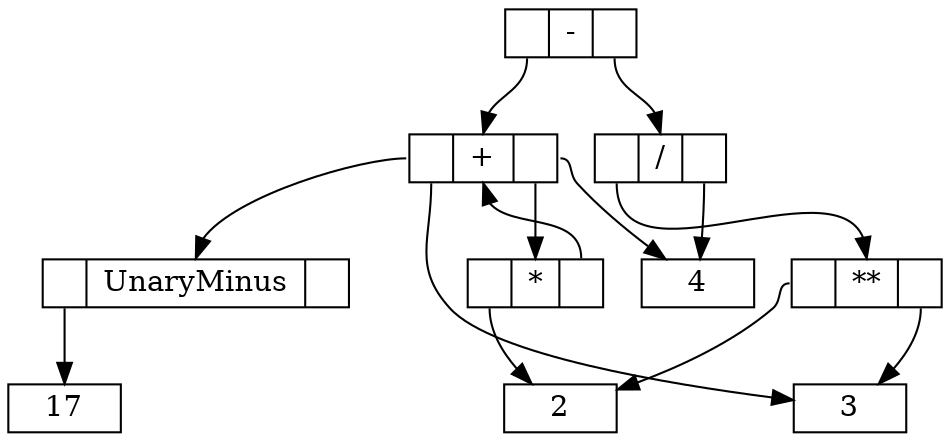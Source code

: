 digraph G {
node [shape = record,height=.1];
 node1[label = "<f0> |<f1> +|<f2> "]
 node2[label = "<f0> |<f1> -|<f2> "]
 node3[label = "<f0> |<f1> *|<f2> "]
 node4[label = "<f0> |<f1> /|<f2> "]
 node0[label = "<f0> |<f1> UnaryMinus|<f2> "]
 node5[label = "<f0> |<f1> **|<f2> "]
 "node2":f0   ->  "node1":f1  
 "node1":f0   ->  "node0":f1  
 "node0":f0   -> 17
 "node1":f2   ->  "node3":f1  
 "node3":f0   -> 2
 "node3":f2   ->  "node1":f1  
 "node1":f0   -> 3
 "node1":f2   -> 4
 "node2":f2   ->  "node4":f1  
 "node4":f0   ->  "node5":f1  
 "node5":f0   -> 2
 "node5":f2   -> 3
 "node4":f2   -> 4
}
